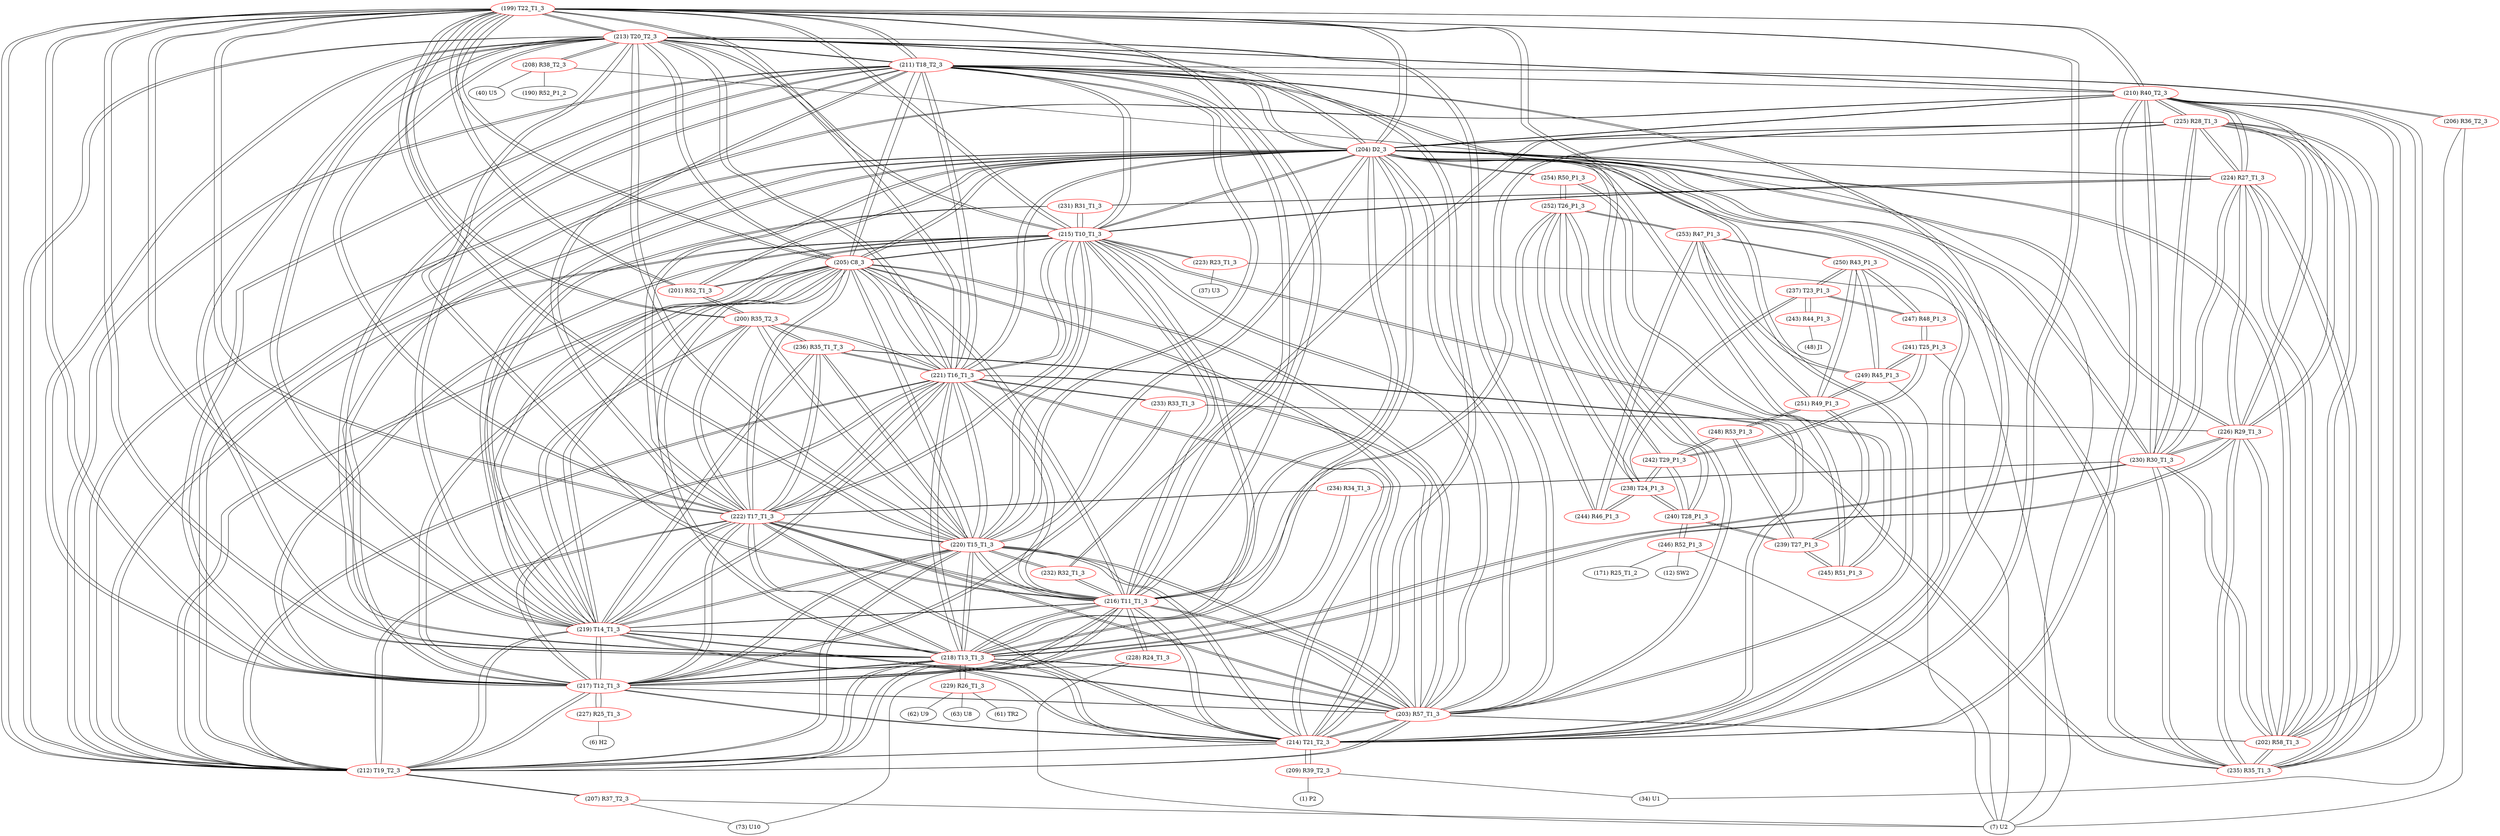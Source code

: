 graph {
	199 [label="(199) T22_T1_3" color=red]
	213 [label="(213) T20_T2_3"]
	211 [label="(211) T18_T2_3"]
	212 [label="(212) T19_T2_3"]
	214 [label="(214) T21_T2_3"]
	203 [label="(203) R57_T1_3"]
	204 [label="(204) D2_3"]
	216 [label="(216) T11_T1_3"]
	221 [label="(221) T16_T1_3"]
	222 [label="(222) T17_T1_3"]
	215 [label="(215) T10_T1_3"]
	217 [label="(217) T12_T1_3"]
	218 [label="(218) T13_T1_3"]
	219 [label="(219) T14_T1_3"]
	220 [label="(220) T15_T1_3"]
	205 [label="(205) C8_3"]
	210 [label="(210) R40_T2_3"]
	201 [label="(201) R52_T1_3"]
	200 [label="(200) R35_T2_3"]
	200 [label="(200) R35_T2_3" color=red]
	221 [label="(221) T16_T1_3"]
	220 [label="(220) T15_T1_3"]
	236 [label="(236) R35_T1_T_3"]
	219 [label="(219) T14_T1_3"]
	222 [label="(222) T17_T1_3"]
	201 [label="(201) R52_T1_3"]
	199 [label="(199) T22_T1_3"]
	201 [label="(201) R52_T1_3" color=red]
	204 [label="(204) D2_3"]
	205 [label="(205) C8_3"]
	200 [label="(200) R35_T2_3"]
	199 [label="(199) T22_T1_3"]
	202 [label="(202) R58_T1_3" color=red]
	203 [label="(203) R57_T1_3"]
	204 [label="(204) D2_3"]
	226 [label="(226) R29_T1_3"]
	235 [label="(235) R35_T1_3"]
	210 [label="(210) R40_T2_3"]
	230 [label="(230) R30_T1_3"]
	224 [label="(224) R27_T1_3"]
	225 [label="(225) R28_T1_3"]
	203 [label="(203) R57_T1_3" color=red]
	213 [label="(213) T20_T2_3"]
	211 [label="(211) T18_T2_3"]
	212 [label="(212) T19_T2_3"]
	214 [label="(214) T21_T2_3"]
	199 [label="(199) T22_T1_3"]
	204 [label="(204) D2_3"]
	216 [label="(216) T11_T1_3"]
	221 [label="(221) T16_T1_3"]
	222 [label="(222) T17_T1_3"]
	215 [label="(215) T10_T1_3"]
	217 [label="(217) T12_T1_3"]
	218 [label="(218) T13_T1_3"]
	219 [label="(219) T14_T1_3"]
	220 [label="(220) T15_T1_3"]
	205 [label="(205) C8_3"]
	202 [label="(202) R58_T1_3"]
	204 [label="(204) D2_3" color=red]
	213 [label="(213) T20_T2_3"]
	211 [label="(211) T18_T2_3"]
	212 [label="(212) T19_T2_3"]
	214 [label="(214) T21_T2_3"]
	203 [label="(203) R57_T1_3"]
	199 [label="(199) T22_T1_3"]
	216 [label="(216) T11_T1_3"]
	221 [label="(221) T16_T1_3"]
	222 [label="(222) T17_T1_3"]
	215 [label="(215) T10_T1_3"]
	217 [label="(217) T12_T1_3"]
	218 [label="(218) T13_T1_3"]
	219 [label="(219) T14_T1_3"]
	220 [label="(220) T15_T1_3"]
	205 [label="(205) C8_3"]
	201 [label="(201) R52_T1_3"]
	202 [label="(202) R58_T1_3"]
	226 [label="(226) R29_T1_3"]
	235 [label="(235) R35_T1_3"]
	210 [label="(210) R40_T2_3"]
	230 [label="(230) R30_T1_3"]
	224 [label="(224) R27_T1_3"]
	225 [label="(225) R28_T1_3"]
	245 [label="(245) R51_P1_3"]
	254 [label="(254) R50_P1_3"]
	205 [label="(205) C8_3" color=red]
	213 [label="(213) T20_T2_3"]
	211 [label="(211) T18_T2_3"]
	212 [label="(212) T19_T2_3"]
	214 [label="(214) T21_T2_3"]
	203 [label="(203) R57_T1_3"]
	199 [label="(199) T22_T1_3"]
	204 [label="(204) D2_3"]
	216 [label="(216) T11_T1_3"]
	221 [label="(221) T16_T1_3"]
	222 [label="(222) T17_T1_3"]
	215 [label="(215) T10_T1_3"]
	217 [label="(217) T12_T1_3"]
	218 [label="(218) T13_T1_3"]
	219 [label="(219) T14_T1_3"]
	220 [label="(220) T15_T1_3"]
	201 [label="(201) R52_T1_3"]
	206 [label="(206) R36_T2_3" color=red]
	7 [label="(7) U2"]
	34 [label="(34) U1"]
	211 [label="(211) T18_T2_3"]
	207 [label="(207) R37_T2_3" color=red]
	73 [label="(73) U10"]
	7 [label="(7) U2"]
	212 [label="(212) T19_T2_3"]
	208 [label="(208) R38_T2_3" color=red]
	40 [label="(40) U5"]
	7 [label="(7) U2"]
	190 [label="(190) R52_P1_2"]
	213 [label="(213) T20_T2_3"]
	209 [label="(209) R39_T2_3" color=red]
	34 [label="(34) U1"]
	1 [label="(1) P2"]
	214 [label="(214) T21_T2_3"]
	210 [label="(210) R40_T2_3" color=red]
	226 [label="(226) R29_T1_3"]
	235 [label="(235) R35_T1_3"]
	230 [label="(230) R30_T1_3"]
	204 [label="(204) D2_3"]
	202 [label="(202) R58_T1_3"]
	224 [label="(224) R27_T1_3"]
	225 [label="(225) R28_T1_3"]
	199 [label="(199) T22_T1_3"]
	212 [label="(212) T19_T2_3"]
	211 [label="(211) T18_T2_3"]
	214 [label="(214) T21_T2_3"]
	213 [label="(213) T20_T2_3"]
	211 [label="(211) T18_T2_3" color=red]
	213 [label="(213) T20_T2_3"]
	212 [label="(212) T19_T2_3"]
	214 [label="(214) T21_T2_3"]
	203 [label="(203) R57_T1_3"]
	199 [label="(199) T22_T1_3"]
	204 [label="(204) D2_3"]
	216 [label="(216) T11_T1_3"]
	221 [label="(221) T16_T1_3"]
	222 [label="(222) T17_T1_3"]
	215 [label="(215) T10_T1_3"]
	217 [label="(217) T12_T1_3"]
	218 [label="(218) T13_T1_3"]
	219 [label="(219) T14_T1_3"]
	220 [label="(220) T15_T1_3"]
	205 [label="(205) C8_3"]
	210 [label="(210) R40_T2_3"]
	206 [label="(206) R36_T2_3"]
	212 [label="(212) T19_T2_3" color=red]
	213 [label="(213) T20_T2_3"]
	211 [label="(211) T18_T2_3"]
	214 [label="(214) T21_T2_3"]
	203 [label="(203) R57_T1_3"]
	199 [label="(199) T22_T1_3"]
	204 [label="(204) D2_3"]
	216 [label="(216) T11_T1_3"]
	221 [label="(221) T16_T1_3"]
	222 [label="(222) T17_T1_3"]
	215 [label="(215) T10_T1_3"]
	217 [label="(217) T12_T1_3"]
	218 [label="(218) T13_T1_3"]
	219 [label="(219) T14_T1_3"]
	220 [label="(220) T15_T1_3"]
	205 [label="(205) C8_3"]
	210 [label="(210) R40_T2_3"]
	207 [label="(207) R37_T2_3"]
	213 [label="(213) T20_T2_3" color=red]
	211 [label="(211) T18_T2_3"]
	212 [label="(212) T19_T2_3"]
	214 [label="(214) T21_T2_3"]
	203 [label="(203) R57_T1_3"]
	199 [label="(199) T22_T1_3"]
	204 [label="(204) D2_3"]
	216 [label="(216) T11_T1_3"]
	221 [label="(221) T16_T1_3"]
	222 [label="(222) T17_T1_3"]
	215 [label="(215) T10_T1_3"]
	217 [label="(217) T12_T1_3"]
	218 [label="(218) T13_T1_3"]
	219 [label="(219) T14_T1_3"]
	220 [label="(220) T15_T1_3"]
	205 [label="(205) C8_3"]
	210 [label="(210) R40_T2_3"]
	208 [label="(208) R38_T2_3"]
	214 [label="(214) T21_T2_3" color=red]
	213 [label="(213) T20_T2_3"]
	211 [label="(211) T18_T2_3"]
	212 [label="(212) T19_T2_3"]
	203 [label="(203) R57_T1_3"]
	199 [label="(199) T22_T1_3"]
	204 [label="(204) D2_3"]
	216 [label="(216) T11_T1_3"]
	221 [label="(221) T16_T1_3"]
	222 [label="(222) T17_T1_3"]
	215 [label="(215) T10_T1_3"]
	217 [label="(217) T12_T1_3"]
	218 [label="(218) T13_T1_3"]
	219 [label="(219) T14_T1_3"]
	220 [label="(220) T15_T1_3"]
	205 [label="(205) C8_3"]
	210 [label="(210) R40_T2_3"]
	209 [label="(209) R39_T2_3"]
	215 [label="(215) T10_T1_3" color=red]
	213 [label="(213) T20_T2_3"]
	211 [label="(211) T18_T2_3"]
	212 [label="(212) T19_T2_3"]
	214 [label="(214) T21_T2_3"]
	203 [label="(203) R57_T1_3"]
	199 [label="(199) T22_T1_3"]
	204 [label="(204) D2_3"]
	216 [label="(216) T11_T1_3"]
	221 [label="(221) T16_T1_3"]
	222 [label="(222) T17_T1_3"]
	217 [label="(217) T12_T1_3"]
	218 [label="(218) T13_T1_3"]
	219 [label="(219) T14_T1_3"]
	220 [label="(220) T15_T1_3"]
	205 [label="(205) C8_3"]
	223 [label="(223) R23_T1_3"]
	231 [label="(231) R31_T1_3"]
	224 [label="(224) R27_T1_3"]
	216 [label="(216) T11_T1_3" color=red]
	213 [label="(213) T20_T2_3"]
	211 [label="(211) T18_T2_3"]
	212 [label="(212) T19_T2_3"]
	214 [label="(214) T21_T2_3"]
	203 [label="(203) R57_T1_3"]
	199 [label="(199) T22_T1_3"]
	204 [label="(204) D2_3"]
	221 [label="(221) T16_T1_3"]
	222 [label="(222) T17_T1_3"]
	215 [label="(215) T10_T1_3"]
	217 [label="(217) T12_T1_3"]
	218 [label="(218) T13_T1_3"]
	219 [label="(219) T14_T1_3"]
	220 [label="(220) T15_T1_3"]
	205 [label="(205) C8_3"]
	228 [label="(228) R24_T1_3"]
	232 [label="(232) R32_T1_3"]
	225 [label="(225) R28_T1_3"]
	217 [label="(217) T12_T1_3" color=red]
	213 [label="(213) T20_T2_3"]
	211 [label="(211) T18_T2_3"]
	212 [label="(212) T19_T2_3"]
	214 [label="(214) T21_T2_3"]
	203 [label="(203) R57_T1_3"]
	199 [label="(199) T22_T1_3"]
	204 [label="(204) D2_3"]
	216 [label="(216) T11_T1_3"]
	221 [label="(221) T16_T1_3"]
	222 [label="(222) T17_T1_3"]
	215 [label="(215) T10_T1_3"]
	218 [label="(218) T13_T1_3"]
	219 [label="(219) T14_T1_3"]
	220 [label="(220) T15_T1_3"]
	205 [label="(205) C8_3"]
	233 [label="(233) R33_T1_3"]
	226 [label="(226) R29_T1_3"]
	227 [label="(227) R25_T1_3"]
	218 [label="(218) T13_T1_3" color=red]
	213 [label="(213) T20_T2_3"]
	211 [label="(211) T18_T2_3"]
	212 [label="(212) T19_T2_3"]
	214 [label="(214) T21_T2_3"]
	203 [label="(203) R57_T1_3"]
	199 [label="(199) T22_T1_3"]
	204 [label="(204) D2_3"]
	216 [label="(216) T11_T1_3"]
	221 [label="(221) T16_T1_3"]
	222 [label="(222) T17_T1_3"]
	215 [label="(215) T10_T1_3"]
	217 [label="(217) T12_T1_3"]
	219 [label="(219) T14_T1_3"]
	220 [label="(220) T15_T1_3"]
	205 [label="(205) C8_3"]
	230 [label="(230) R30_T1_3"]
	234 [label="(234) R34_T1_3"]
	229 [label="(229) R26_T1_3"]
	219 [label="(219) T14_T1_3" color=red]
	213 [label="(213) T20_T2_3"]
	211 [label="(211) T18_T2_3"]
	212 [label="(212) T19_T2_3"]
	214 [label="(214) T21_T2_3"]
	203 [label="(203) R57_T1_3"]
	199 [label="(199) T22_T1_3"]
	204 [label="(204) D2_3"]
	216 [label="(216) T11_T1_3"]
	221 [label="(221) T16_T1_3"]
	222 [label="(222) T17_T1_3"]
	215 [label="(215) T10_T1_3"]
	217 [label="(217) T12_T1_3"]
	218 [label="(218) T13_T1_3"]
	220 [label="(220) T15_T1_3"]
	205 [label="(205) C8_3"]
	236 [label="(236) R35_T1_T_3"]
	200 [label="(200) R35_T2_3"]
	231 [label="(231) R31_T1_3"]
	220 [label="(220) T15_T1_3" color=red]
	213 [label="(213) T20_T2_3"]
	211 [label="(211) T18_T2_3"]
	212 [label="(212) T19_T2_3"]
	214 [label="(214) T21_T2_3"]
	203 [label="(203) R57_T1_3"]
	199 [label="(199) T22_T1_3"]
	204 [label="(204) D2_3"]
	216 [label="(216) T11_T1_3"]
	221 [label="(221) T16_T1_3"]
	222 [label="(222) T17_T1_3"]
	215 [label="(215) T10_T1_3"]
	217 [label="(217) T12_T1_3"]
	218 [label="(218) T13_T1_3"]
	219 [label="(219) T14_T1_3"]
	205 [label="(205) C8_3"]
	236 [label="(236) R35_T1_T_3"]
	200 [label="(200) R35_T2_3"]
	232 [label="(232) R32_T1_3"]
	221 [label="(221) T16_T1_3" color=red]
	213 [label="(213) T20_T2_3"]
	211 [label="(211) T18_T2_3"]
	212 [label="(212) T19_T2_3"]
	214 [label="(214) T21_T2_3"]
	203 [label="(203) R57_T1_3"]
	199 [label="(199) T22_T1_3"]
	204 [label="(204) D2_3"]
	216 [label="(216) T11_T1_3"]
	222 [label="(222) T17_T1_3"]
	215 [label="(215) T10_T1_3"]
	217 [label="(217) T12_T1_3"]
	218 [label="(218) T13_T1_3"]
	219 [label="(219) T14_T1_3"]
	220 [label="(220) T15_T1_3"]
	205 [label="(205) C8_3"]
	236 [label="(236) R35_T1_T_3"]
	200 [label="(200) R35_T2_3"]
	233 [label="(233) R33_T1_3"]
	222 [label="(222) T17_T1_3" color=red]
	213 [label="(213) T20_T2_3"]
	211 [label="(211) T18_T2_3"]
	212 [label="(212) T19_T2_3"]
	214 [label="(214) T21_T2_3"]
	203 [label="(203) R57_T1_3"]
	199 [label="(199) T22_T1_3"]
	204 [label="(204) D2_3"]
	216 [label="(216) T11_T1_3"]
	221 [label="(221) T16_T1_3"]
	215 [label="(215) T10_T1_3"]
	217 [label="(217) T12_T1_3"]
	218 [label="(218) T13_T1_3"]
	219 [label="(219) T14_T1_3"]
	220 [label="(220) T15_T1_3"]
	205 [label="(205) C8_3"]
	236 [label="(236) R35_T1_T_3"]
	200 [label="(200) R35_T2_3"]
	234 [label="(234) R34_T1_3"]
	223 [label="(223) R23_T1_3" color=red]
	37 [label="(37) U3"]
	7 [label="(7) U2"]
	215 [label="(215) T10_T1_3"]
	224 [label="(224) R27_T1_3" color=red]
	226 [label="(226) R29_T1_3"]
	235 [label="(235) R35_T1_3"]
	210 [label="(210) R40_T2_3"]
	230 [label="(230) R30_T1_3"]
	204 [label="(204) D2_3"]
	202 [label="(202) R58_T1_3"]
	225 [label="(225) R28_T1_3"]
	215 [label="(215) T10_T1_3"]
	231 [label="(231) R31_T1_3"]
	225 [label="(225) R28_T1_3" color=red]
	226 [label="(226) R29_T1_3"]
	235 [label="(235) R35_T1_3"]
	210 [label="(210) R40_T2_3"]
	230 [label="(230) R30_T1_3"]
	204 [label="(204) D2_3"]
	202 [label="(202) R58_T1_3"]
	224 [label="(224) R27_T1_3"]
	232 [label="(232) R32_T1_3"]
	216 [label="(216) T11_T1_3"]
	226 [label="(226) R29_T1_3" color=red]
	235 [label="(235) R35_T1_3"]
	210 [label="(210) R40_T2_3"]
	230 [label="(230) R30_T1_3"]
	204 [label="(204) D2_3"]
	202 [label="(202) R58_T1_3"]
	224 [label="(224) R27_T1_3"]
	225 [label="(225) R28_T1_3"]
	233 [label="(233) R33_T1_3"]
	217 [label="(217) T12_T1_3"]
	227 [label="(227) R25_T1_3" color=red]
	6 [label="(6) H2"]
	217 [label="(217) T12_T1_3"]
	228 [label="(228) R24_T1_3" color=red]
	7 [label="(7) U2"]
	73 [label="(73) U10"]
	216 [label="(216) T11_T1_3"]
	229 [label="(229) R26_T1_3" color=red]
	62 [label="(62) U9"]
	63 [label="(63) U8"]
	61 [label="(61) TR2"]
	218 [label="(218) T13_T1_3"]
	230 [label="(230) R30_T1_3" color=red]
	226 [label="(226) R29_T1_3"]
	235 [label="(235) R35_T1_3"]
	210 [label="(210) R40_T2_3"]
	204 [label="(204) D2_3"]
	202 [label="(202) R58_T1_3"]
	224 [label="(224) R27_T1_3"]
	225 [label="(225) R28_T1_3"]
	234 [label="(234) R34_T1_3"]
	218 [label="(218) T13_T1_3"]
	231 [label="(231) R31_T1_3" color=red]
	215 [label="(215) T10_T1_3"]
	224 [label="(224) R27_T1_3"]
	219 [label="(219) T14_T1_3"]
	232 [label="(232) R32_T1_3" color=red]
	220 [label="(220) T15_T1_3"]
	225 [label="(225) R28_T1_3"]
	216 [label="(216) T11_T1_3"]
	233 [label="(233) R33_T1_3" color=red]
	221 [label="(221) T16_T1_3"]
	226 [label="(226) R29_T1_3"]
	217 [label="(217) T12_T1_3"]
	234 [label="(234) R34_T1_3" color=red]
	222 [label="(222) T17_T1_3"]
	230 [label="(230) R30_T1_3"]
	218 [label="(218) T13_T1_3"]
	235 [label="(235) R35_T1_3" color=red]
	226 [label="(226) R29_T1_3"]
	210 [label="(210) R40_T2_3"]
	230 [label="(230) R30_T1_3"]
	204 [label="(204) D2_3"]
	202 [label="(202) R58_T1_3"]
	224 [label="(224) R27_T1_3"]
	225 [label="(225) R28_T1_3"]
	236 [label="(236) R35_T1_T_3"]
	236 [label="(236) R35_T1_T_3" color=red]
	221 [label="(221) T16_T1_3"]
	220 [label="(220) T15_T1_3"]
	219 [label="(219) T14_T1_3"]
	222 [label="(222) T17_T1_3"]
	200 [label="(200) R35_T2_3"]
	235 [label="(235) R35_T1_3"]
	237 [label="(237) T23_P1_3" color=red]
	247 [label="(247) R48_P1_3"]
	250 [label="(250) R43_P1_3"]
	238 [label="(238) T24_P1_3"]
	243 [label="(243) R44_P1_3"]
	238 [label="(238) T24_P1_3" color=red]
	252 [label="(252) T26_P1_3"]
	242 [label="(242) T29_P1_3"]
	240 [label="(240) T28_P1_3"]
	244 [label="(244) R46_P1_3"]
	237 [label="(237) T23_P1_3"]
	239 [label="(239) T27_P1_3" color=red]
	245 [label="(245) R51_P1_3"]
	240 [label="(240) T28_P1_3"]
	248 [label="(248) R53_P1_3"]
	251 [label="(251) R49_P1_3"]
	240 [label="(240) T28_P1_3" color=red]
	252 [label="(252) T26_P1_3"]
	238 [label="(238) T24_P1_3"]
	242 [label="(242) T29_P1_3"]
	246 [label="(246) R52_P1_3"]
	239 [label="(239) T27_P1_3"]
	241 [label="(241) T25_P1_3" color=red]
	242 [label="(242) T29_P1_3"]
	247 [label="(247) R48_P1_3"]
	249 [label="(249) R45_P1_3"]
	7 [label="(7) U2"]
	242 [label="(242) T29_P1_3" color=red]
	252 [label="(252) T26_P1_3"]
	238 [label="(238) T24_P1_3"]
	240 [label="(240) T28_P1_3"]
	241 [label="(241) T25_P1_3"]
	248 [label="(248) R53_P1_3"]
	243 [label="(243) R44_P1_3" color=red]
	48 [label="(48) J1"]
	237 [label="(237) T23_P1_3"]
	244 [label="(244) R46_P1_3" color=red]
	252 [label="(252) T26_P1_3"]
	253 [label="(253) R47_P1_3"]
	238 [label="(238) T24_P1_3"]
	245 [label="(245) R51_P1_3" color=red]
	239 [label="(239) T27_P1_3"]
	254 [label="(254) R50_P1_3"]
	204 [label="(204) D2_3"]
	246 [label="(246) R52_P1_3" color=red]
	12 [label="(12) SW2"]
	7 [label="(7) U2"]
	171 [label="(171) R25_T1_2"]
	240 [label="(240) T28_P1_3"]
	247 [label="(247) R48_P1_3" color=red]
	241 [label="(241) T25_P1_3"]
	237 [label="(237) T23_P1_3"]
	250 [label="(250) R43_P1_3"]
	248 [label="(248) R53_P1_3" color=red]
	242 [label="(242) T29_P1_3"]
	239 [label="(239) T27_P1_3"]
	251 [label="(251) R49_P1_3"]
	249 [label="(249) R45_P1_3" color=red]
	253 [label="(253) R47_P1_3"]
	250 [label="(250) R43_P1_3"]
	251 [label="(251) R49_P1_3"]
	241 [label="(241) T25_P1_3"]
	7 [label="(7) U2"]
	250 [label="(250) R43_P1_3" color=red]
	247 [label="(247) R48_P1_3"]
	237 [label="(237) T23_P1_3"]
	253 [label="(253) R47_P1_3"]
	249 [label="(249) R45_P1_3"]
	251 [label="(251) R49_P1_3"]
	251 [label="(251) R49_P1_3" color=red]
	253 [label="(253) R47_P1_3"]
	249 [label="(249) R45_P1_3"]
	250 [label="(250) R43_P1_3"]
	239 [label="(239) T27_P1_3"]
	248 [label="(248) R53_P1_3"]
	252 [label="(252) T26_P1_3" color=red]
	254 [label="(254) R50_P1_3"]
	238 [label="(238) T24_P1_3"]
	242 [label="(242) T29_P1_3"]
	240 [label="(240) T28_P1_3"]
	244 [label="(244) R46_P1_3"]
	253 [label="(253) R47_P1_3"]
	253 [label="(253) R47_P1_3" color=red]
	249 [label="(249) R45_P1_3"]
	250 [label="(250) R43_P1_3"]
	251 [label="(251) R49_P1_3"]
	252 [label="(252) T26_P1_3"]
	244 [label="(244) R46_P1_3"]
	254 [label="(254) R50_P1_3" color=red]
	252 [label="(252) T26_P1_3"]
	245 [label="(245) R51_P1_3"]
	204 [label="(204) D2_3"]
	199 -- 213
	199 -- 211
	199 -- 212
	199 -- 214
	199 -- 203
	199 -- 204
	199 -- 216
	199 -- 221
	199 -- 222
	199 -- 215
	199 -- 217
	199 -- 218
	199 -- 219
	199 -- 220
	199 -- 205
	199 -- 210
	199 -- 201
	199 -- 200
	200 -- 221
	200 -- 220
	200 -- 236
	200 -- 219
	200 -- 222
	200 -- 201
	200 -- 199
	201 -- 204
	201 -- 205
	201 -- 200
	201 -- 199
	202 -- 203
	202 -- 204
	202 -- 226
	202 -- 235
	202 -- 210
	202 -- 230
	202 -- 224
	202 -- 225
	203 -- 213
	203 -- 211
	203 -- 212
	203 -- 214
	203 -- 199
	203 -- 204
	203 -- 216
	203 -- 221
	203 -- 222
	203 -- 215
	203 -- 217
	203 -- 218
	203 -- 219
	203 -- 220
	203 -- 205
	203 -- 202
	204 -- 213
	204 -- 211
	204 -- 212
	204 -- 214
	204 -- 203
	204 -- 199
	204 -- 216
	204 -- 221
	204 -- 222
	204 -- 215
	204 -- 217
	204 -- 218
	204 -- 219
	204 -- 220
	204 -- 205
	204 -- 201
	204 -- 202
	204 -- 226
	204 -- 235
	204 -- 210
	204 -- 230
	204 -- 224
	204 -- 225
	204 -- 245
	204 -- 254
	205 -- 213
	205 -- 211
	205 -- 212
	205 -- 214
	205 -- 203
	205 -- 199
	205 -- 204
	205 -- 216
	205 -- 221
	205 -- 222
	205 -- 215
	205 -- 217
	205 -- 218
	205 -- 219
	205 -- 220
	205 -- 201
	206 -- 7
	206 -- 34
	206 -- 211
	207 -- 73
	207 -- 7
	207 -- 212
	208 -- 40
	208 -- 7
	208 -- 190
	208 -- 213
	209 -- 34
	209 -- 1
	209 -- 214
	210 -- 226
	210 -- 235
	210 -- 230
	210 -- 204
	210 -- 202
	210 -- 224
	210 -- 225
	210 -- 199
	210 -- 212
	210 -- 211
	210 -- 214
	210 -- 213
	211 -- 213
	211 -- 212
	211 -- 214
	211 -- 203
	211 -- 199
	211 -- 204
	211 -- 216
	211 -- 221
	211 -- 222
	211 -- 215
	211 -- 217
	211 -- 218
	211 -- 219
	211 -- 220
	211 -- 205
	211 -- 210
	211 -- 206
	212 -- 213
	212 -- 211
	212 -- 214
	212 -- 203
	212 -- 199
	212 -- 204
	212 -- 216
	212 -- 221
	212 -- 222
	212 -- 215
	212 -- 217
	212 -- 218
	212 -- 219
	212 -- 220
	212 -- 205
	212 -- 210
	212 -- 207
	213 -- 211
	213 -- 212
	213 -- 214
	213 -- 203
	213 -- 199
	213 -- 204
	213 -- 216
	213 -- 221
	213 -- 222
	213 -- 215
	213 -- 217
	213 -- 218
	213 -- 219
	213 -- 220
	213 -- 205
	213 -- 210
	213 -- 208
	214 -- 213
	214 -- 211
	214 -- 212
	214 -- 203
	214 -- 199
	214 -- 204
	214 -- 216
	214 -- 221
	214 -- 222
	214 -- 215
	214 -- 217
	214 -- 218
	214 -- 219
	214 -- 220
	214 -- 205
	214 -- 210
	214 -- 209
	215 -- 213
	215 -- 211
	215 -- 212
	215 -- 214
	215 -- 203
	215 -- 199
	215 -- 204
	215 -- 216
	215 -- 221
	215 -- 222
	215 -- 217
	215 -- 218
	215 -- 219
	215 -- 220
	215 -- 205
	215 -- 223
	215 -- 231
	215 -- 224
	216 -- 213
	216 -- 211
	216 -- 212
	216 -- 214
	216 -- 203
	216 -- 199
	216 -- 204
	216 -- 221
	216 -- 222
	216 -- 215
	216 -- 217
	216 -- 218
	216 -- 219
	216 -- 220
	216 -- 205
	216 -- 228
	216 -- 232
	216 -- 225
	217 -- 213
	217 -- 211
	217 -- 212
	217 -- 214
	217 -- 203
	217 -- 199
	217 -- 204
	217 -- 216
	217 -- 221
	217 -- 222
	217 -- 215
	217 -- 218
	217 -- 219
	217 -- 220
	217 -- 205
	217 -- 233
	217 -- 226
	217 -- 227
	218 -- 213
	218 -- 211
	218 -- 212
	218 -- 214
	218 -- 203
	218 -- 199
	218 -- 204
	218 -- 216
	218 -- 221
	218 -- 222
	218 -- 215
	218 -- 217
	218 -- 219
	218 -- 220
	218 -- 205
	218 -- 230
	218 -- 234
	218 -- 229
	219 -- 213
	219 -- 211
	219 -- 212
	219 -- 214
	219 -- 203
	219 -- 199
	219 -- 204
	219 -- 216
	219 -- 221
	219 -- 222
	219 -- 215
	219 -- 217
	219 -- 218
	219 -- 220
	219 -- 205
	219 -- 236
	219 -- 200
	219 -- 231
	220 -- 213
	220 -- 211
	220 -- 212
	220 -- 214
	220 -- 203
	220 -- 199
	220 -- 204
	220 -- 216
	220 -- 221
	220 -- 222
	220 -- 215
	220 -- 217
	220 -- 218
	220 -- 219
	220 -- 205
	220 -- 236
	220 -- 200
	220 -- 232
	221 -- 213
	221 -- 211
	221 -- 212
	221 -- 214
	221 -- 203
	221 -- 199
	221 -- 204
	221 -- 216
	221 -- 222
	221 -- 215
	221 -- 217
	221 -- 218
	221 -- 219
	221 -- 220
	221 -- 205
	221 -- 236
	221 -- 200
	221 -- 233
	222 -- 213
	222 -- 211
	222 -- 212
	222 -- 214
	222 -- 203
	222 -- 199
	222 -- 204
	222 -- 216
	222 -- 221
	222 -- 215
	222 -- 217
	222 -- 218
	222 -- 219
	222 -- 220
	222 -- 205
	222 -- 236
	222 -- 200
	222 -- 234
	223 -- 37
	223 -- 7
	223 -- 215
	224 -- 226
	224 -- 235
	224 -- 210
	224 -- 230
	224 -- 204
	224 -- 202
	224 -- 225
	224 -- 215
	224 -- 231
	225 -- 226
	225 -- 235
	225 -- 210
	225 -- 230
	225 -- 204
	225 -- 202
	225 -- 224
	225 -- 232
	225 -- 216
	226 -- 235
	226 -- 210
	226 -- 230
	226 -- 204
	226 -- 202
	226 -- 224
	226 -- 225
	226 -- 233
	226 -- 217
	227 -- 6
	227 -- 217
	228 -- 7
	228 -- 73
	228 -- 216
	229 -- 62
	229 -- 63
	229 -- 61
	229 -- 218
	230 -- 226
	230 -- 235
	230 -- 210
	230 -- 204
	230 -- 202
	230 -- 224
	230 -- 225
	230 -- 234
	230 -- 218
	231 -- 215
	231 -- 224
	231 -- 219
	232 -- 220
	232 -- 225
	232 -- 216
	233 -- 221
	233 -- 226
	233 -- 217
	234 -- 222
	234 -- 230
	234 -- 218
	235 -- 226
	235 -- 210
	235 -- 230
	235 -- 204
	235 -- 202
	235 -- 224
	235 -- 225
	235 -- 236
	236 -- 221
	236 -- 220
	236 -- 219
	236 -- 222
	236 -- 200
	236 -- 235
	237 -- 247
	237 -- 250
	237 -- 238
	237 -- 243
	238 -- 252
	238 -- 242
	238 -- 240
	238 -- 244
	238 -- 237
	239 -- 245
	239 -- 240
	239 -- 248
	239 -- 251
	240 -- 252
	240 -- 238
	240 -- 242
	240 -- 246
	240 -- 239
	241 -- 242
	241 -- 247
	241 -- 249
	241 -- 7
	242 -- 252
	242 -- 238
	242 -- 240
	242 -- 241
	242 -- 248
	243 -- 48
	243 -- 237
	244 -- 252
	244 -- 253
	244 -- 238
	245 -- 239
	245 -- 254
	245 -- 204
	246 -- 12
	246 -- 7
	246 -- 171
	246 -- 240
	247 -- 241
	247 -- 237
	247 -- 250
	248 -- 242
	248 -- 239
	248 -- 251
	249 -- 253
	249 -- 250
	249 -- 251
	249 -- 241
	249 -- 7
	250 -- 247
	250 -- 237
	250 -- 253
	250 -- 249
	250 -- 251
	251 -- 253
	251 -- 249
	251 -- 250
	251 -- 239
	251 -- 248
	252 -- 254
	252 -- 238
	252 -- 242
	252 -- 240
	252 -- 244
	252 -- 253
	253 -- 249
	253 -- 250
	253 -- 251
	253 -- 252
	253 -- 244
	254 -- 252
	254 -- 245
	254 -- 204
}